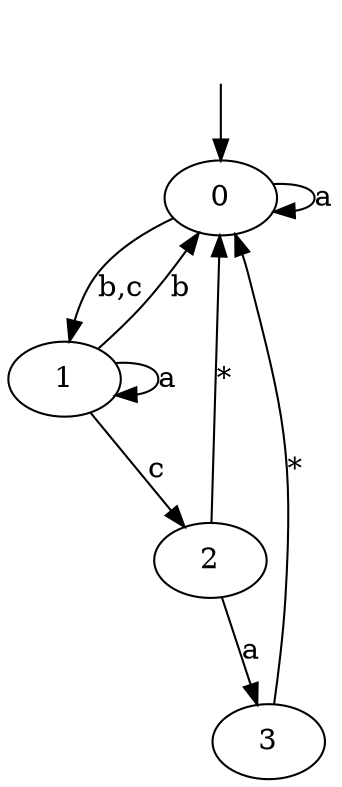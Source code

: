 digraph G {
 0[label="0"];
 0 -> 0[label="a"];
 0 -> 1[label="b,c"];
 1[label="1"];
 1 -> 0[label="b"];
 1 -> 1[label="a"];
 1 -> 2[label="c"];
 2[label="2"];
 2 -> 0[label="*"];
 2 -> 3[label="a"];
 3[label="3"];
 3 -> 0[label="*"];
i -> 0;
i [shape="none",label=""];
}
